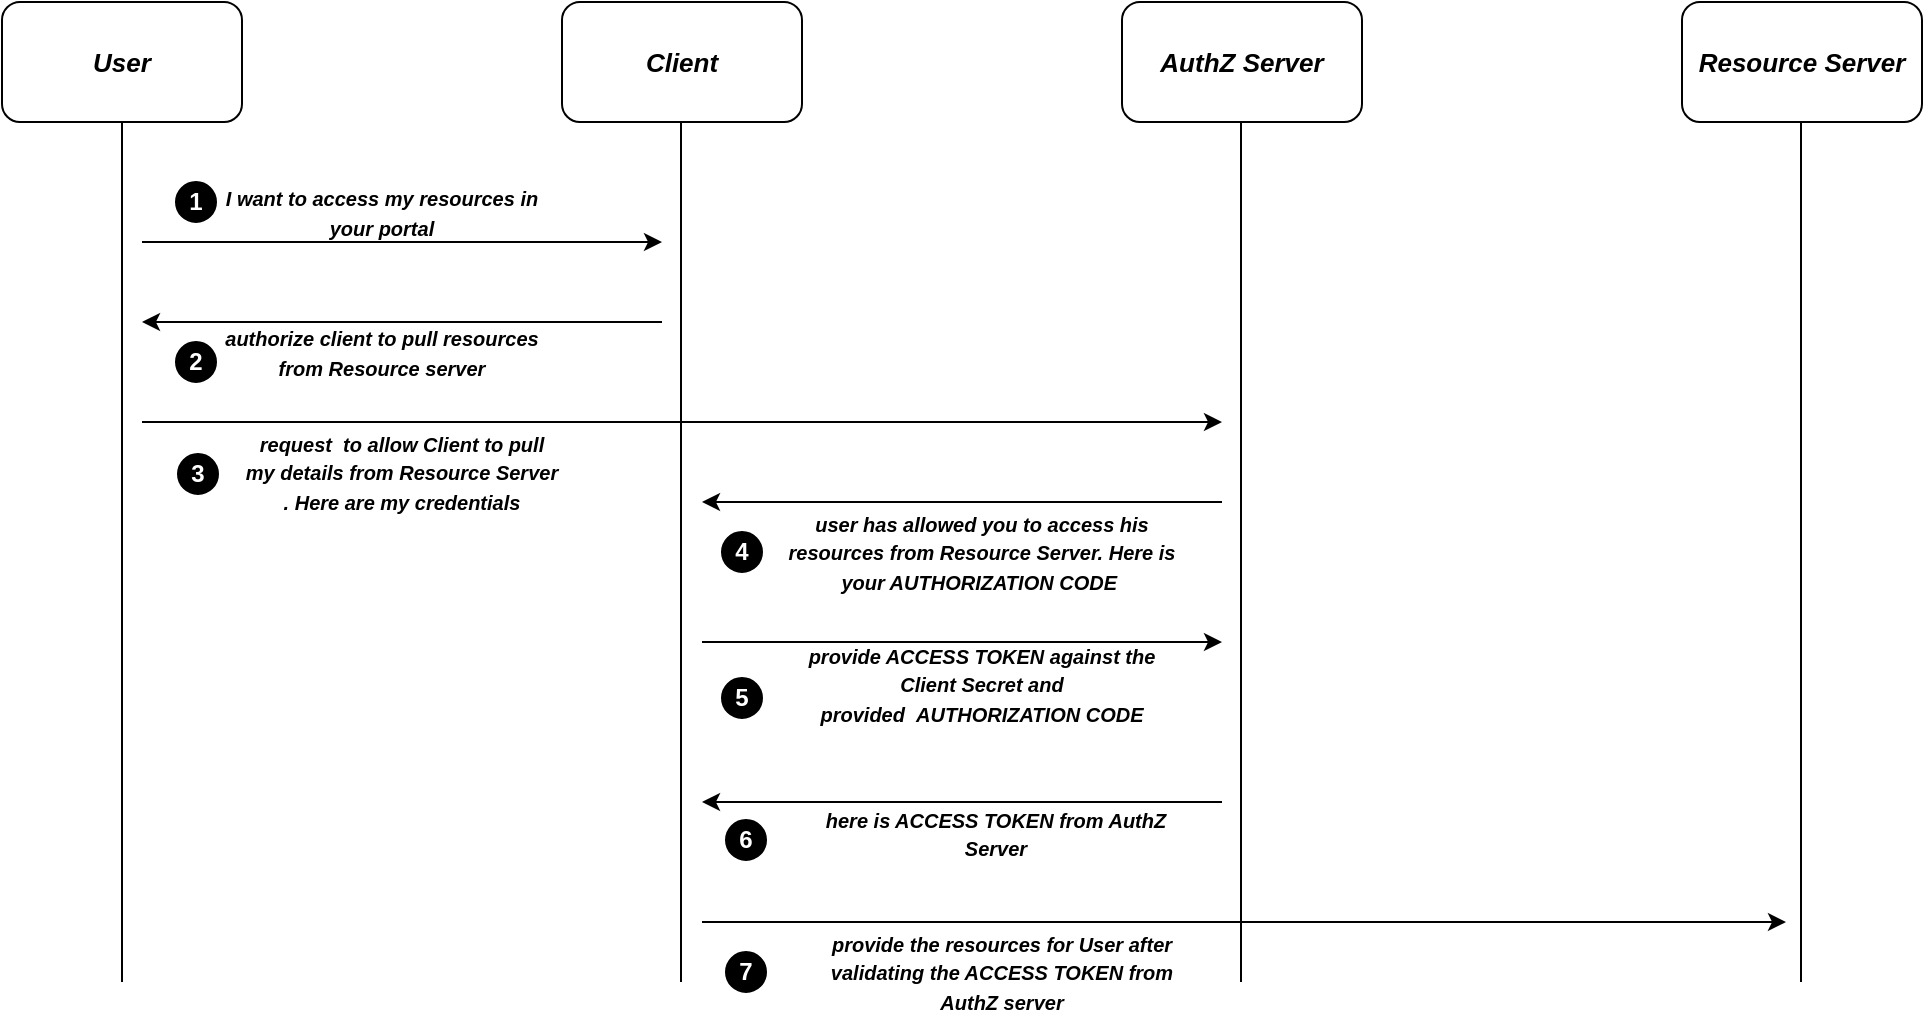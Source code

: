<mxfile version="23.1.5" type="device">
  <diagram name="Page-1" id="lQfRcAKKrzia1UzWATvi">
    <mxGraphModel dx="880" dy="434" grid="1" gridSize="10" guides="1" tooltips="1" connect="1" arrows="1" fold="1" page="1" pageScale="1" pageWidth="827" pageHeight="1169" math="0" shadow="0">
      <root>
        <mxCell id="0" />
        <mxCell id="1" parent="0" />
        <mxCell id="xShOCsYL8cHQ_NuSzqwm-1" value="&lt;b&gt;&lt;i&gt;&lt;font style=&quot;font-size: 13px;&quot;&gt;User&lt;/font&gt;&lt;/i&gt;&lt;/b&gt;" style="rounded=1;whiteSpace=wrap;html=1;" vertex="1" parent="1">
          <mxGeometry x="160" y="120" width="120" height="60" as="geometry" />
        </mxCell>
        <mxCell id="xShOCsYL8cHQ_NuSzqwm-2" value="&lt;b&gt;&lt;i&gt;&lt;font style=&quot;font-size: 13px;&quot;&gt;Client&lt;/font&gt;&lt;/i&gt;&lt;/b&gt;" style="rounded=1;whiteSpace=wrap;html=1;" vertex="1" parent="1">
          <mxGeometry x="440" y="120" width="120" height="60" as="geometry" />
        </mxCell>
        <mxCell id="xShOCsYL8cHQ_NuSzqwm-3" value="&lt;b&gt;&lt;i&gt;&lt;font style=&quot;font-size: 13px;&quot;&gt;AuthZ Server&lt;/font&gt;&lt;/i&gt;&lt;/b&gt;" style="rounded=1;whiteSpace=wrap;html=1;" vertex="1" parent="1">
          <mxGeometry x="720" y="120" width="120" height="60" as="geometry" />
        </mxCell>
        <mxCell id="xShOCsYL8cHQ_NuSzqwm-4" value="&lt;b&gt;&lt;i&gt;&lt;font style=&quot;font-size: 13px;&quot;&gt;Resource Server&lt;/font&gt;&lt;/i&gt;&lt;/b&gt;" style="rounded=1;whiteSpace=wrap;html=1;" vertex="1" parent="1">
          <mxGeometry x="1000" y="120" width="120" height="60" as="geometry" />
        </mxCell>
        <mxCell id="xShOCsYL8cHQ_NuSzqwm-5" value="" style="endArrow=none;html=1;rounded=0;entryX=0.5;entryY=1;entryDx=0;entryDy=0;" edge="1" parent="1" target="xShOCsYL8cHQ_NuSzqwm-1">
          <mxGeometry width="50" height="50" relative="1" as="geometry">
            <mxPoint x="220" y="610" as="sourcePoint" />
            <mxPoint x="250" y="210" as="targetPoint" />
          </mxGeometry>
        </mxCell>
        <mxCell id="xShOCsYL8cHQ_NuSzqwm-6" value="" style="endArrow=none;html=1;rounded=0;entryX=0.5;entryY=1;entryDx=0;entryDy=0;" edge="1" parent="1">
          <mxGeometry width="50" height="50" relative="1" as="geometry">
            <mxPoint x="499.5" y="610" as="sourcePoint" />
            <mxPoint x="499.5" y="180" as="targetPoint" />
          </mxGeometry>
        </mxCell>
        <mxCell id="xShOCsYL8cHQ_NuSzqwm-7" value="" style="endArrow=none;html=1;rounded=0;entryX=0.5;entryY=1;entryDx=0;entryDy=0;" edge="1" parent="1">
          <mxGeometry width="50" height="50" relative="1" as="geometry">
            <mxPoint x="779.5" y="610" as="sourcePoint" />
            <mxPoint x="779.5" y="180" as="targetPoint" />
          </mxGeometry>
        </mxCell>
        <mxCell id="xShOCsYL8cHQ_NuSzqwm-9" value="" style="endArrow=none;html=1;rounded=0;entryX=0.5;entryY=1;entryDx=0;entryDy=0;" edge="1" parent="1">
          <mxGeometry width="50" height="50" relative="1" as="geometry">
            <mxPoint x="1059.5" y="610" as="sourcePoint" />
            <mxPoint x="1059.5" y="180" as="targetPoint" />
          </mxGeometry>
        </mxCell>
        <mxCell id="xShOCsYL8cHQ_NuSzqwm-10" value="" style="endArrow=classic;html=1;rounded=0;" edge="1" parent="1">
          <mxGeometry width="50" height="50" relative="1" as="geometry">
            <mxPoint x="230" y="240" as="sourcePoint" />
            <mxPoint x="490" y="240" as="targetPoint" />
          </mxGeometry>
        </mxCell>
        <mxCell id="xShOCsYL8cHQ_NuSzqwm-11" value="&lt;b&gt;&lt;i&gt;&lt;font style=&quot;font-size: 10px;&quot;&gt;I want to access my resources in your portal&lt;/font&gt;&lt;/i&gt;&lt;/b&gt;" style="text;html=1;align=center;verticalAlign=middle;whiteSpace=wrap;rounded=0;" vertex="1" parent="1">
          <mxGeometry x="270" y="210" width="160" height="30" as="geometry" />
        </mxCell>
        <mxCell id="xShOCsYL8cHQ_NuSzqwm-12" value="" style="endArrow=classic;html=1;rounded=0;" edge="1" parent="1">
          <mxGeometry width="50" height="50" relative="1" as="geometry">
            <mxPoint x="490" y="280" as="sourcePoint" />
            <mxPoint x="230" y="280" as="targetPoint" />
          </mxGeometry>
        </mxCell>
        <mxCell id="xShOCsYL8cHQ_NuSzqwm-13" value="&lt;b&gt;&lt;i&gt;&lt;font style=&quot;font-size: 10px;&quot;&gt;authorize client to pull resources from Resource server&lt;/font&gt;&lt;/i&gt;&lt;/b&gt;" style="text;html=1;align=center;verticalAlign=middle;whiteSpace=wrap;rounded=0;" vertex="1" parent="1">
          <mxGeometry x="270" y="280" width="160" height="30" as="geometry" />
        </mxCell>
        <mxCell id="xShOCsYL8cHQ_NuSzqwm-14" value="" style="endArrow=classic;html=1;rounded=0;" edge="1" parent="1">
          <mxGeometry width="50" height="50" relative="1" as="geometry">
            <mxPoint x="230" y="330" as="sourcePoint" />
            <mxPoint x="770" y="330" as="targetPoint" />
          </mxGeometry>
        </mxCell>
        <mxCell id="xShOCsYL8cHQ_NuSzqwm-16" value="&lt;b style=&quot;border-color: var(--border-color);&quot;&gt;&lt;font style=&quot;border-color: var(--border-color);&quot; color=&quot;#ffffff&quot;&gt;1&lt;/font&gt;&lt;/b&gt;" style="ellipse;whiteSpace=wrap;html=1;aspect=fixed;fillColor=#000000;" vertex="1" parent="1">
          <mxGeometry x="247" y="210" width="20" height="20" as="geometry" />
        </mxCell>
        <mxCell id="xShOCsYL8cHQ_NuSzqwm-17" value="&lt;b style=&quot;border-color: var(--border-color);&quot;&gt;&lt;font style=&quot;border-color: var(--border-color);&quot; color=&quot;#ffffff&quot;&gt;2&lt;/font&gt;&lt;/b&gt;" style="ellipse;whiteSpace=wrap;html=1;aspect=fixed;fillColor=#000000;" vertex="1" parent="1">
          <mxGeometry x="247" y="290" width="20" height="20" as="geometry" />
        </mxCell>
        <mxCell id="xShOCsYL8cHQ_NuSzqwm-18" value="&lt;b&gt;&lt;i&gt;&lt;font style=&quot;font-size: 10px;&quot;&gt;request&amp;nbsp; to allow Client to pull my details from Resource Server . Here are my credentials&lt;/font&gt;&lt;/i&gt;&lt;/b&gt;" style="text;html=1;align=center;verticalAlign=middle;whiteSpace=wrap;rounded=0;" vertex="1" parent="1">
          <mxGeometry x="280" y="340" width="160" height="30" as="geometry" />
        </mxCell>
        <mxCell id="xShOCsYL8cHQ_NuSzqwm-19" value="&lt;b style=&quot;border-color: var(--border-color);&quot;&gt;&lt;font style=&quot;border-color: var(--border-color);&quot; color=&quot;#ffffff&quot;&gt;3&lt;/font&gt;&lt;/b&gt;" style="ellipse;whiteSpace=wrap;html=1;aspect=fixed;fillColor=#000000;" vertex="1" parent="1">
          <mxGeometry x="248" y="346" width="20" height="20" as="geometry" />
        </mxCell>
        <mxCell id="xShOCsYL8cHQ_NuSzqwm-20" value="" style="endArrow=classic;html=1;rounded=0;" edge="1" parent="1">
          <mxGeometry width="50" height="50" relative="1" as="geometry">
            <mxPoint x="770" y="370" as="sourcePoint" />
            <mxPoint x="510" y="370" as="targetPoint" />
          </mxGeometry>
        </mxCell>
        <mxCell id="xShOCsYL8cHQ_NuSzqwm-21" value="&lt;b&gt;&lt;i&gt;&lt;font style=&quot;font-size: 10px;&quot;&gt;user has allowed you to access his resources from Resource Server. Here is your AUTHORIZATION CODE&amp;nbsp;&lt;/font&gt;&lt;/i&gt;&lt;/b&gt;" style="text;html=1;align=center;verticalAlign=middle;whiteSpace=wrap;rounded=0;" vertex="1" parent="1">
          <mxGeometry x="550" y="380" width="200" height="30" as="geometry" />
        </mxCell>
        <mxCell id="xShOCsYL8cHQ_NuSzqwm-23" value="&lt;b style=&quot;border-color: var(--border-color);&quot;&gt;&lt;font style=&quot;border-color: var(--border-color);&quot; color=&quot;#ffffff&quot;&gt;4&lt;/font&gt;&lt;/b&gt;" style="ellipse;whiteSpace=wrap;html=1;aspect=fixed;fillColor=#000000;" vertex="1" parent="1">
          <mxGeometry x="520" y="385" width="20" height="20" as="geometry" />
        </mxCell>
        <mxCell id="xShOCsYL8cHQ_NuSzqwm-24" value="" style="endArrow=classic;html=1;rounded=0;" edge="1" parent="1">
          <mxGeometry width="50" height="50" relative="1" as="geometry">
            <mxPoint x="510" y="440" as="sourcePoint" />
            <mxPoint x="770" y="440" as="targetPoint" />
          </mxGeometry>
        </mxCell>
        <mxCell id="xShOCsYL8cHQ_NuSzqwm-25" value="&lt;b&gt;&lt;i&gt;&lt;font style=&quot;font-size: 10px;&quot;&gt;provide ACCESS TOKEN against the Client Secret and provided&amp;nbsp;&amp;nbsp;&lt;/font&gt;&lt;/i&gt;&lt;/b&gt;&lt;b style=&quot;border-color: var(--border-color);&quot;&gt;&lt;i style=&quot;border-color: var(--border-color);&quot;&gt;&lt;font style=&quot;border-color: var(--border-color); font-size: 10px;&quot;&gt;AUTHORIZATION CODE&lt;/font&gt;&lt;/i&gt;&lt;/b&gt;&lt;b&gt;&lt;i&gt;&lt;font style=&quot;font-size: 10px;&quot;&gt;&lt;br&gt;&amp;nbsp;&lt;/font&gt;&lt;/i&gt;&lt;/b&gt;" style="text;html=1;align=center;verticalAlign=middle;whiteSpace=wrap;rounded=0;" vertex="1" parent="1">
          <mxGeometry x="550" y="453" width="200" height="30" as="geometry" />
        </mxCell>
        <mxCell id="xShOCsYL8cHQ_NuSzqwm-26" value="&lt;b style=&quot;border-color: var(--border-color);&quot;&gt;&lt;font style=&quot;border-color: var(--border-color);&quot; color=&quot;#ffffff&quot;&gt;5&lt;/font&gt;&lt;/b&gt;" style="ellipse;whiteSpace=wrap;html=1;aspect=fixed;fillColor=#000000;" vertex="1" parent="1">
          <mxGeometry x="520" y="458" width="20" height="20" as="geometry" />
        </mxCell>
        <mxCell id="xShOCsYL8cHQ_NuSzqwm-27" value="" style="endArrow=classic;html=1;rounded=0;" edge="1" parent="1">
          <mxGeometry width="50" height="50" relative="1" as="geometry">
            <mxPoint x="770" y="520" as="sourcePoint" />
            <mxPoint x="510" y="520" as="targetPoint" />
          </mxGeometry>
        </mxCell>
        <mxCell id="xShOCsYL8cHQ_NuSzqwm-28" value="&lt;b&gt;&lt;i&gt;&lt;font style=&quot;font-size: 10px;&quot;&gt;here is ACCESS TOKEN from AuthZ Server&lt;/font&gt;&lt;/i&gt;&lt;/b&gt;&lt;b&gt;&lt;i&gt;&lt;font style=&quot;font-size: 10px;&quot;&gt;&lt;br&gt;&amp;nbsp;&lt;/font&gt;&lt;/i&gt;&lt;/b&gt;" style="text;html=1;align=center;verticalAlign=middle;whiteSpace=wrap;rounded=0;" vertex="1" parent="1">
          <mxGeometry x="557" y="528" width="200" height="30" as="geometry" />
        </mxCell>
        <mxCell id="xShOCsYL8cHQ_NuSzqwm-29" value="&lt;b style=&quot;border-color: var(--border-color);&quot;&gt;&lt;font style=&quot;border-color: var(--border-color);&quot; color=&quot;#ffffff&quot;&gt;6&lt;/font&gt;&lt;/b&gt;" style="ellipse;whiteSpace=wrap;html=1;aspect=fixed;fillColor=#000000;" vertex="1" parent="1">
          <mxGeometry x="522" y="529" width="20" height="20" as="geometry" />
        </mxCell>
        <mxCell id="xShOCsYL8cHQ_NuSzqwm-30" value="" style="endArrow=classic;html=1;rounded=0;" edge="1" parent="1">
          <mxGeometry width="50" height="50" relative="1" as="geometry">
            <mxPoint x="510" y="580" as="sourcePoint" />
            <mxPoint x="1052" y="580" as="targetPoint" />
          </mxGeometry>
        </mxCell>
        <mxCell id="xShOCsYL8cHQ_NuSzqwm-32" value="&lt;span style=&quot;font-size: 10px;&quot;&gt;&lt;b&gt;&lt;i&gt;provide the resources for User after validating the ACCESS TOKEN from AuthZ server&lt;/i&gt;&lt;/b&gt;&lt;/span&gt;" style="text;html=1;align=center;verticalAlign=middle;whiteSpace=wrap;rounded=0;" vertex="1" parent="1">
          <mxGeometry x="560" y="590" width="200" height="30" as="geometry" />
        </mxCell>
        <mxCell id="xShOCsYL8cHQ_NuSzqwm-33" value="&lt;b style=&quot;border-color: var(--border-color);&quot;&gt;&lt;font style=&quot;border-color: var(--border-color);&quot; color=&quot;#ffffff&quot;&gt;7&lt;/font&gt;&lt;/b&gt;" style="ellipse;whiteSpace=wrap;html=1;aspect=fixed;fillColor=#000000;" vertex="1" parent="1">
          <mxGeometry x="522" y="595" width="20" height="20" as="geometry" />
        </mxCell>
      </root>
    </mxGraphModel>
  </diagram>
</mxfile>
